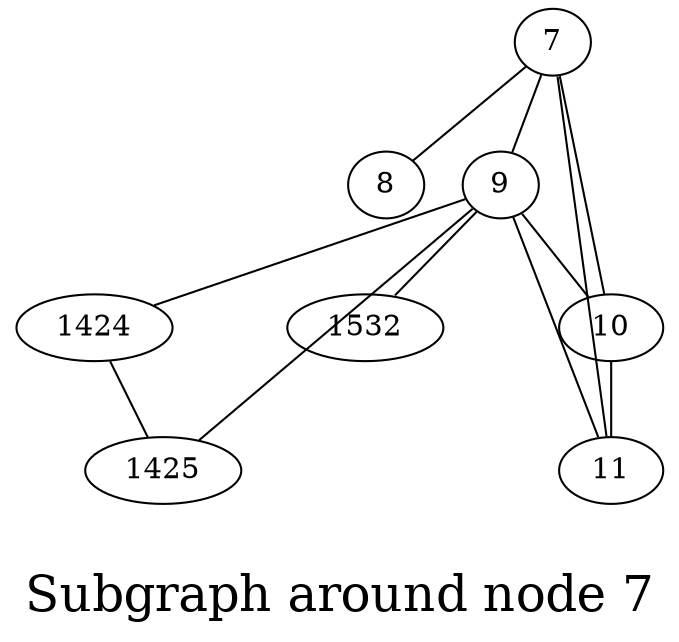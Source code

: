 /*****
Subgraph around node 7
*****/

graph G {
  graph [splines=false overlap=false]
  node  [shape=ellipse, width=0.3, height=0.3]
  7 ;
  8 ;
  9 ;
  10 ;
  11 ;
  1424 ;
  1425 ;
  1532 ;
  7 -- 8;
  7 -- 9;
  7 -- 10;
  7 -- 11;
  9 -- 10;
  9 -- 11;
  9 -- 1424;
  9 -- 1425;
  9 -- 1532;
  10 -- 11;
  1424 -- 1425;
  label = "\nSubgraph around node 7\n";  fontsize=24;
}
